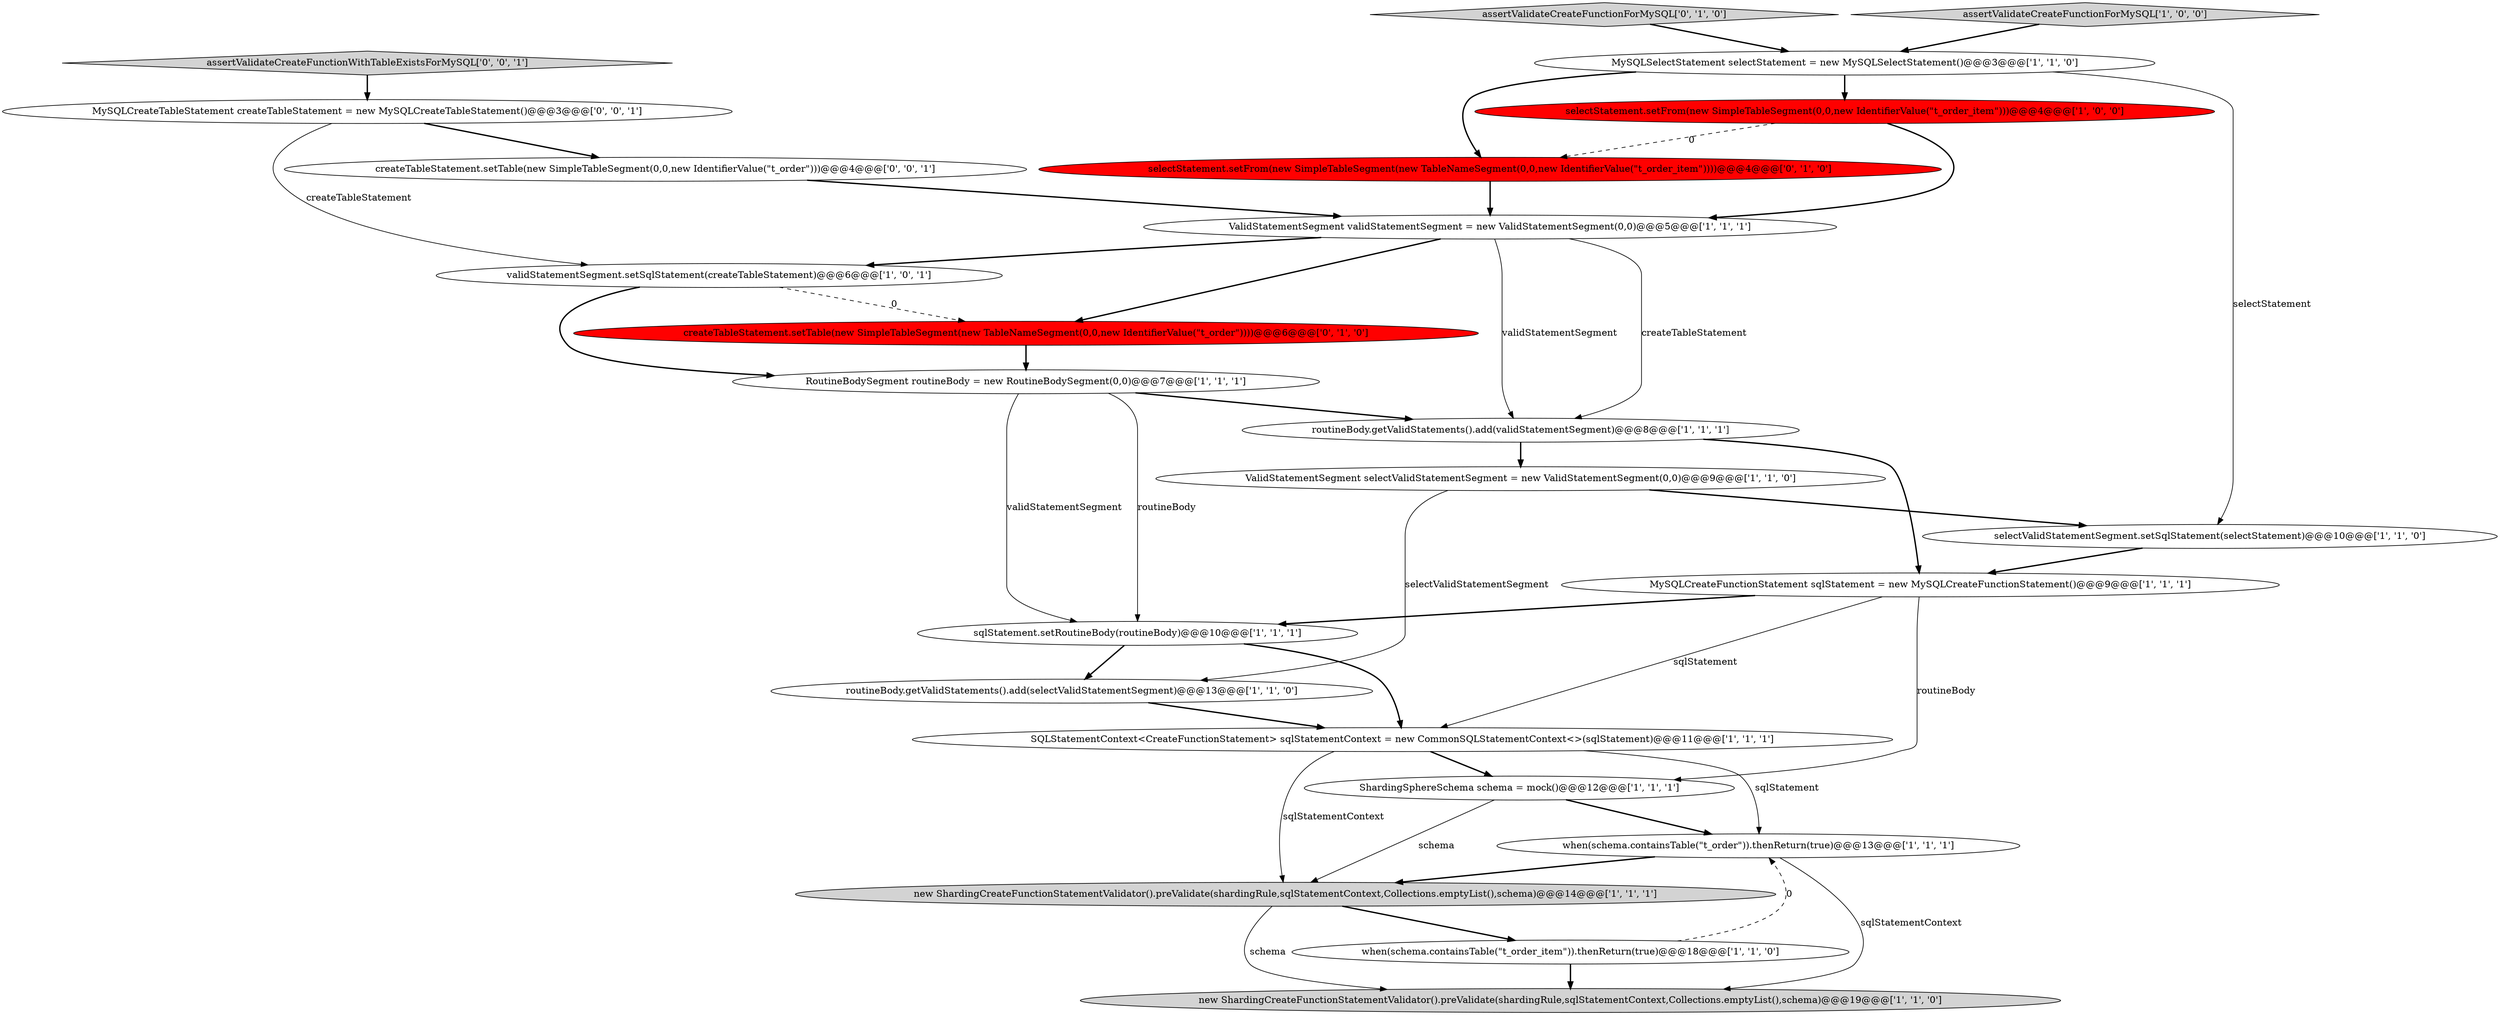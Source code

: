digraph {
4 [style = filled, label = "SQLStatementContext<CreateFunctionStatement> sqlStatementContext = new CommonSQLStatementContext<>(sqlStatement)@@@11@@@['1', '1', '1']", fillcolor = white, shape = ellipse image = "AAA0AAABBB1BBB"];
10 [style = filled, label = "MySQLCreateFunctionStatement sqlStatement = new MySQLCreateFunctionStatement()@@@9@@@['1', '1', '1']", fillcolor = white, shape = ellipse image = "AAA0AAABBB1BBB"];
3 [style = filled, label = "ValidStatementSegment validStatementSegment = new ValidStatementSegment(0,0)@@@5@@@['1', '1', '1']", fillcolor = white, shape = ellipse image = "AAA0AAABBB1BBB"];
9 [style = filled, label = "when(schema.containsTable(\"t_order\")).thenReturn(true)@@@13@@@['1', '1', '1']", fillcolor = white, shape = ellipse image = "AAA0AAABBB1BBB"];
19 [style = filled, label = "assertValidateCreateFunctionForMySQL['0', '1', '0']", fillcolor = lightgray, shape = diamond image = "AAA0AAABBB2BBB"];
22 [style = filled, label = "createTableStatement.setTable(new SimpleTableSegment(0,0,new IdentifierValue(\"t_order\")))@@@4@@@['0', '0', '1']", fillcolor = white, shape = ellipse image = "AAA0AAABBB3BBB"];
16 [style = filled, label = "ValidStatementSegment selectValidStatementSegment = new ValidStatementSegment(0,0)@@@9@@@['1', '1', '0']", fillcolor = white, shape = ellipse image = "AAA0AAABBB1BBB"];
13 [style = filled, label = "new ShardingCreateFunctionStatementValidator().preValidate(shardingRule,sqlStatementContext,Collections.emptyList(),schema)@@@14@@@['1', '1', '1']", fillcolor = lightgray, shape = ellipse image = "AAA0AAABBB1BBB"];
11 [style = filled, label = "when(schema.containsTable(\"t_order_item\")).thenReturn(true)@@@18@@@['1', '1', '0']", fillcolor = white, shape = ellipse image = "AAA0AAABBB1BBB"];
2 [style = filled, label = "ShardingSphereSchema schema = mock()@@@12@@@['1', '1', '1']", fillcolor = white, shape = ellipse image = "AAA0AAABBB1BBB"];
17 [style = filled, label = "sqlStatement.setRoutineBody(routineBody)@@@10@@@['1', '1', '1']", fillcolor = white, shape = ellipse image = "AAA0AAABBB1BBB"];
20 [style = filled, label = "selectStatement.setFrom(new SimpleTableSegment(new TableNameSegment(0,0,new IdentifierValue(\"t_order_item\"))))@@@4@@@['0', '1', '0']", fillcolor = red, shape = ellipse image = "AAA1AAABBB2BBB"];
23 [style = filled, label = "MySQLCreateTableStatement createTableStatement = new MySQLCreateTableStatement()@@@3@@@['0', '0', '1']", fillcolor = white, shape = ellipse image = "AAA0AAABBB3BBB"];
0 [style = filled, label = "validStatementSegment.setSqlStatement(createTableStatement)@@@6@@@['1', '0', '1']", fillcolor = white, shape = ellipse image = "AAA0AAABBB1BBB"];
21 [style = filled, label = "assertValidateCreateFunctionWithTableExistsForMySQL['0', '0', '1']", fillcolor = lightgray, shape = diamond image = "AAA0AAABBB3BBB"];
12 [style = filled, label = "assertValidateCreateFunctionForMySQL['1', '0', '0']", fillcolor = lightgray, shape = diamond image = "AAA0AAABBB1BBB"];
18 [style = filled, label = "createTableStatement.setTable(new SimpleTableSegment(new TableNameSegment(0,0,new IdentifierValue(\"t_order\"))))@@@6@@@['0', '1', '0']", fillcolor = red, shape = ellipse image = "AAA1AAABBB2BBB"];
1 [style = filled, label = "RoutineBodySegment routineBody = new RoutineBodySegment(0,0)@@@7@@@['1', '1', '1']", fillcolor = white, shape = ellipse image = "AAA0AAABBB1BBB"];
8 [style = filled, label = "routineBody.getValidStatements().add(validStatementSegment)@@@8@@@['1', '1', '1']", fillcolor = white, shape = ellipse image = "AAA0AAABBB1BBB"];
14 [style = filled, label = "new ShardingCreateFunctionStatementValidator().preValidate(shardingRule,sqlStatementContext,Collections.emptyList(),schema)@@@19@@@['1', '1', '0']", fillcolor = lightgray, shape = ellipse image = "AAA0AAABBB1BBB"];
7 [style = filled, label = "routineBody.getValidStatements().add(selectValidStatementSegment)@@@13@@@['1', '1', '0']", fillcolor = white, shape = ellipse image = "AAA0AAABBB1BBB"];
6 [style = filled, label = "MySQLSelectStatement selectStatement = new MySQLSelectStatement()@@@3@@@['1', '1', '0']", fillcolor = white, shape = ellipse image = "AAA0AAABBB1BBB"];
15 [style = filled, label = "selectStatement.setFrom(new SimpleTableSegment(0,0,new IdentifierValue(\"t_order_item\")))@@@4@@@['1', '0', '0']", fillcolor = red, shape = ellipse image = "AAA1AAABBB1BBB"];
5 [style = filled, label = "selectValidStatementSegment.setSqlStatement(selectStatement)@@@10@@@['1', '1', '0']", fillcolor = white, shape = ellipse image = "AAA0AAABBB1BBB"];
8->16 [style = bold, label=""];
5->10 [style = bold, label=""];
8->10 [style = bold, label=""];
4->13 [style = solid, label="sqlStatementContext"];
15->20 [style = dashed, label="0"];
6->5 [style = solid, label="selectStatement"];
4->9 [style = solid, label="sqlStatement"];
1->8 [style = bold, label=""];
11->14 [style = bold, label=""];
1->17 [style = solid, label="validStatementSegment"];
16->7 [style = solid, label="selectValidStatementSegment"];
11->9 [style = dashed, label="0"];
2->13 [style = solid, label="schema"];
10->17 [style = bold, label=""];
20->3 [style = bold, label=""];
4->2 [style = bold, label=""];
7->4 [style = bold, label=""];
2->9 [style = bold, label=""];
15->3 [style = bold, label=""];
12->6 [style = bold, label=""];
19->6 [style = bold, label=""];
13->11 [style = bold, label=""];
1->17 [style = solid, label="routineBody"];
3->0 [style = bold, label=""];
6->15 [style = bold, label=""];
3->18 [style = bold, label=""];
3->8 [style = solid, label="createTableStatement"];
17->7 [style = bold, label=""];
6->20 [style = bold, label=""];
22->3 [style = bold, label=""];
23->22 [style = bold, label=""];
13->14 [style = solid, label="schema"];
18->1 [style = bold, label=""];
0->1 [style = bold, label=""];
16->5 [style = bold, label=""];
0->18 [style = dashed, label="0"];
3->8 [style = solid, label="validStatementSegment"];
9->14 [style = solid, label="sqlStatementContext"];
10->4 [style = solid, label="sqlStatement"];
23->0 [style = solid, label="createTableStatement"];
10->2 [style = solid, label="routineBody"];
17->4 [style = bold, label=""];
9->13 [style = bold, label=""];
21->23 [style = bold, label=""];
}
